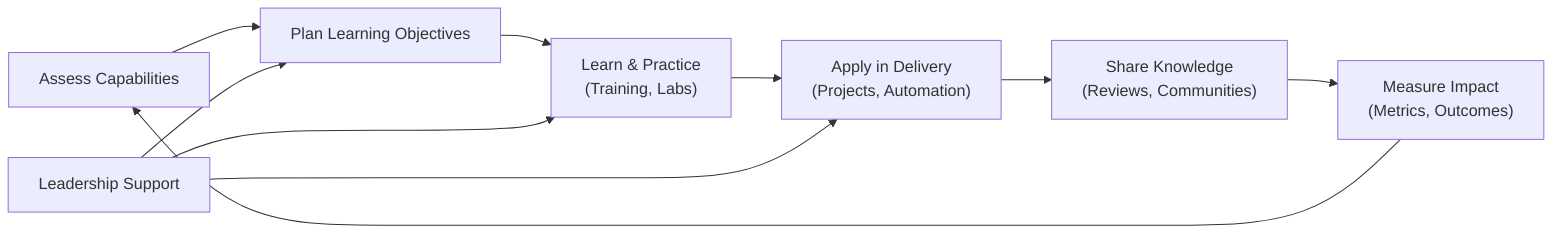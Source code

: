 flowchart LR
    Assess["Assess Capabilities"]:::kv-primary --> Plan["Plan Learning Objectives"]:::kv-highlight
    Plan --> Learn["Learn & Practice\n(Training, Labs)"]:::kv-accent
    Learn --> Apply["Apply in Delivery\n(Projects, Automation)"]:::kv-primary
    Apply --> Share["Share Knowledge\n(Reviews, Communities)"]:::kv-highlight
    Share --> Measure["Measure Impact\n(Metrics, Outcomes)"]:::kv-accent
    Measure --> Assess
    Leadership["Leadership Support"]:::kv-outline --> Plan
    Leadership --> Learn
    Leadership --> Apply